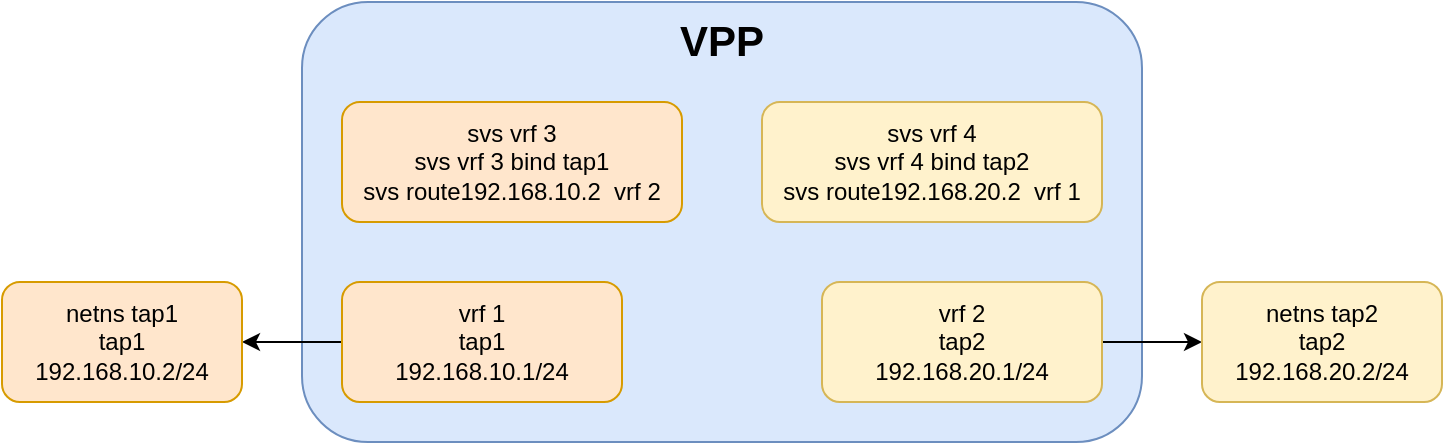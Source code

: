<mxfile version="24.7.16">
  <diagram name="第 1 页" id="3pMW8QpOIv7GVie-zUYv">
    <mxGraphModel dx="954" dy="521" grid="1" gridSize="10" guides="1" tooltips="1" connect="1" arrows="1" fold="1" page="1" pageScale="1" pageWidth="827" pageHeight="1169" math="0" shadow="0">
      <root>
        <mxCell id="0" />
        <mxCell id="1" parent="0" />
        <mxCell id="lfiUj1Po3yG01DF8Lg2e-9" value="VPP" style="rounded=1;whiteSpace=wrap;html=1;align=center;fontStyle=1;verticalAlign=top;fontSize=21;fillColor=#dae8fc;strokeColor=#6c8ebf;" vertex="1" parent="1">
          <mxGeometry x="160" y="160" width="420" height="220" as="geometry" />
        </mxCell>
        <mxCell id="lfiUj1Po3yG01DF8Lg2e-5" value="" style="edgeStyle=orthogonalEdgeStyle;rounded=0;orthogonalLoop=1;jettySize=auto;html=1;" edge="1" parent="1" source="lfiUj1Po3yG01DF8Lg2e-1" target="lfiUj1Po3yG01DF8Lg2e-4">
          <mxGeometry relative="1" as="geometry" />
        </mxCell>
        <mxCell id="lfiUj1Po3yG01DF8Lg2e-1" value="vrf 2&lt;div&gt;tap2&lt;/div&gt;&lt;div&gt;192.168.20.1/24&lt;/div&gt;" style="rounded=1;whiteSpace=wrap;html=1;fillColor=#fff2cc;strokeColor=#d6b656;" vertex="1" parent="1">
          <mxGeometry x="420" y="300" width="140" height="60" as="geometry" />
        </mxCell>
        <mxCell id="lfiUj1Po3yG01DF8Lg2e-6" value="" style="edgeStyle=orthogonalEdgeStyle;rounded=0;orthogonalLoop=1;jettySize=auto;html=1;" edge="1" parent="1" source="lfiUj1Po3yG01DF8Lg2e-2" target="lfiUj1Po3yG01DF8Lg2e-3">
          <mxGeometry relative="1" as="geometry" />
        </mxCell>
        <mxCell id="lfiUj1Po3yG01DF8Lg2e-2" value="vrf 1&lt;div&gt;tap1&lt;/div&gt;&lt;div&gt;192.168.10.1/24&lt;/div&gt;" style="rounded=1;whiteSpace=wrap;html=1;fillColor=#ffe6cc;strokeColor=#d79b00;" vertex="1" parent="1">
          <mxGeometry x="180" y="300" width="140" height="60" as="geometry" />
        </mxCell>
        <mxCell id="lfiUj1Po3yG01DF8Lg2e-3" value="netns tap1&lt;div&gt;tap1&lt;/div&gt;&lt;div&gt;192.168.10.2/24&lt;/div&gt;" style="rounded=1;whiteSpace=wrap;html=1;fillColor=#ffe6cc;strokeColor=#d79b00;" vertex="1" parent="1">
          <mxGeometry x="10" y="300" width="120" height="60" as="geometry" />
        </mxCell>
        <mxCell id="lfiUj1Po3yG01DF8Lg2e-4" value="netns tap2&lt;div&gt;tap2&lt;/div&gt;&lt;div&gt;192.168.20.2/24&lt;/div&gt;" style="rounded=1;whiteSpace=wrap;html=1;fillColor=#fff2cc;strokeColor=#d6b656;" vertex="1" parent="1">
          <mxGeometry x="610" y="300" width="120" height="60" as="geometry" />
        </mxCell>
        <mxCell id="lfiUj1Po3yG01DF8Lg2e-7" value="svs vrf 3&lt;div&gt;svs vrf 3 bind tap1&lt;/div&gt;&lt;div&gt;svs route192.168.10.2&amp;nbsp; vrf 2&lt;/div&gt;" style="rounded=1;whiteSpace=wrap;html=1;fillColor=#ffe6cc;strokeColor=#d79b00;" vertex="1" parent="1">
          <mxGeometry x="180" y="210" width="170" height="60" as="geometry" />
        </mxCell>
        <mxCell id="lfiUj1Po3yG01DF8Lg2e-8" value="svs vrf 4&lt;div&gt;svs vrf 4 bind tap2&lt;/div&gt;&lt;div&gt;svs route192.168.20.2&amp;nbsp; vrf 1&lt;br&gt;&lt;/div&gt;" style="rounded=1;whiteSpace=wrap;html=1;fillColor=#fff2cc;strokeColor=#d6b656;" vertex="1" parent="1">
          <mxGeometry x="390" y="210" width="170" height="60" as="geometry" />
        </mxCell>
      </root>
    </mxGraphModel>
  </diagram>
</mxfile>
